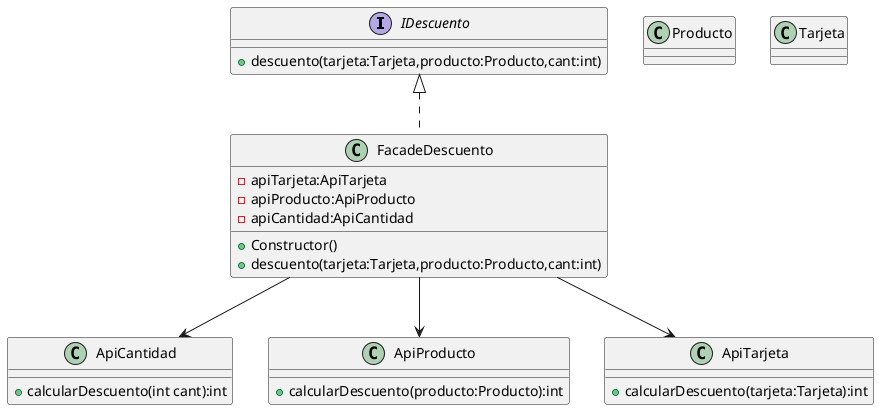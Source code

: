@startuml
'https://plantuml.com/sequence-diagram

interface IDescuento{
+descuento(tarjeta:Tarjeta,producto:Producto,cant:int)
}

class FacadeDescuento implements IDescuento{
-apiTarjeta:ApiTarjeta
-apiProducto:ApiProducto
-apiCantidad:ApiCantidad
+Constructor()
+descuento(tarjeta:Tarjeta,producto:Producto,cant:int)
}

class ApiCantidad{
+calcularDescuento(int cant):int
}

class ApiProducto{
+calcularDescuento(producto:Producto):int
}

class ApiTarjeta{
+calcularDescuento(tarjeta:Tarjeta):int
}

class Producto{

}

class Tarjeta{

}

ApiCantidad <-up-FacadeDescuento
ApiProducto <-up-FacadeDescuento
ApiTarjeta <-up-FacadeDescuento


@enduml